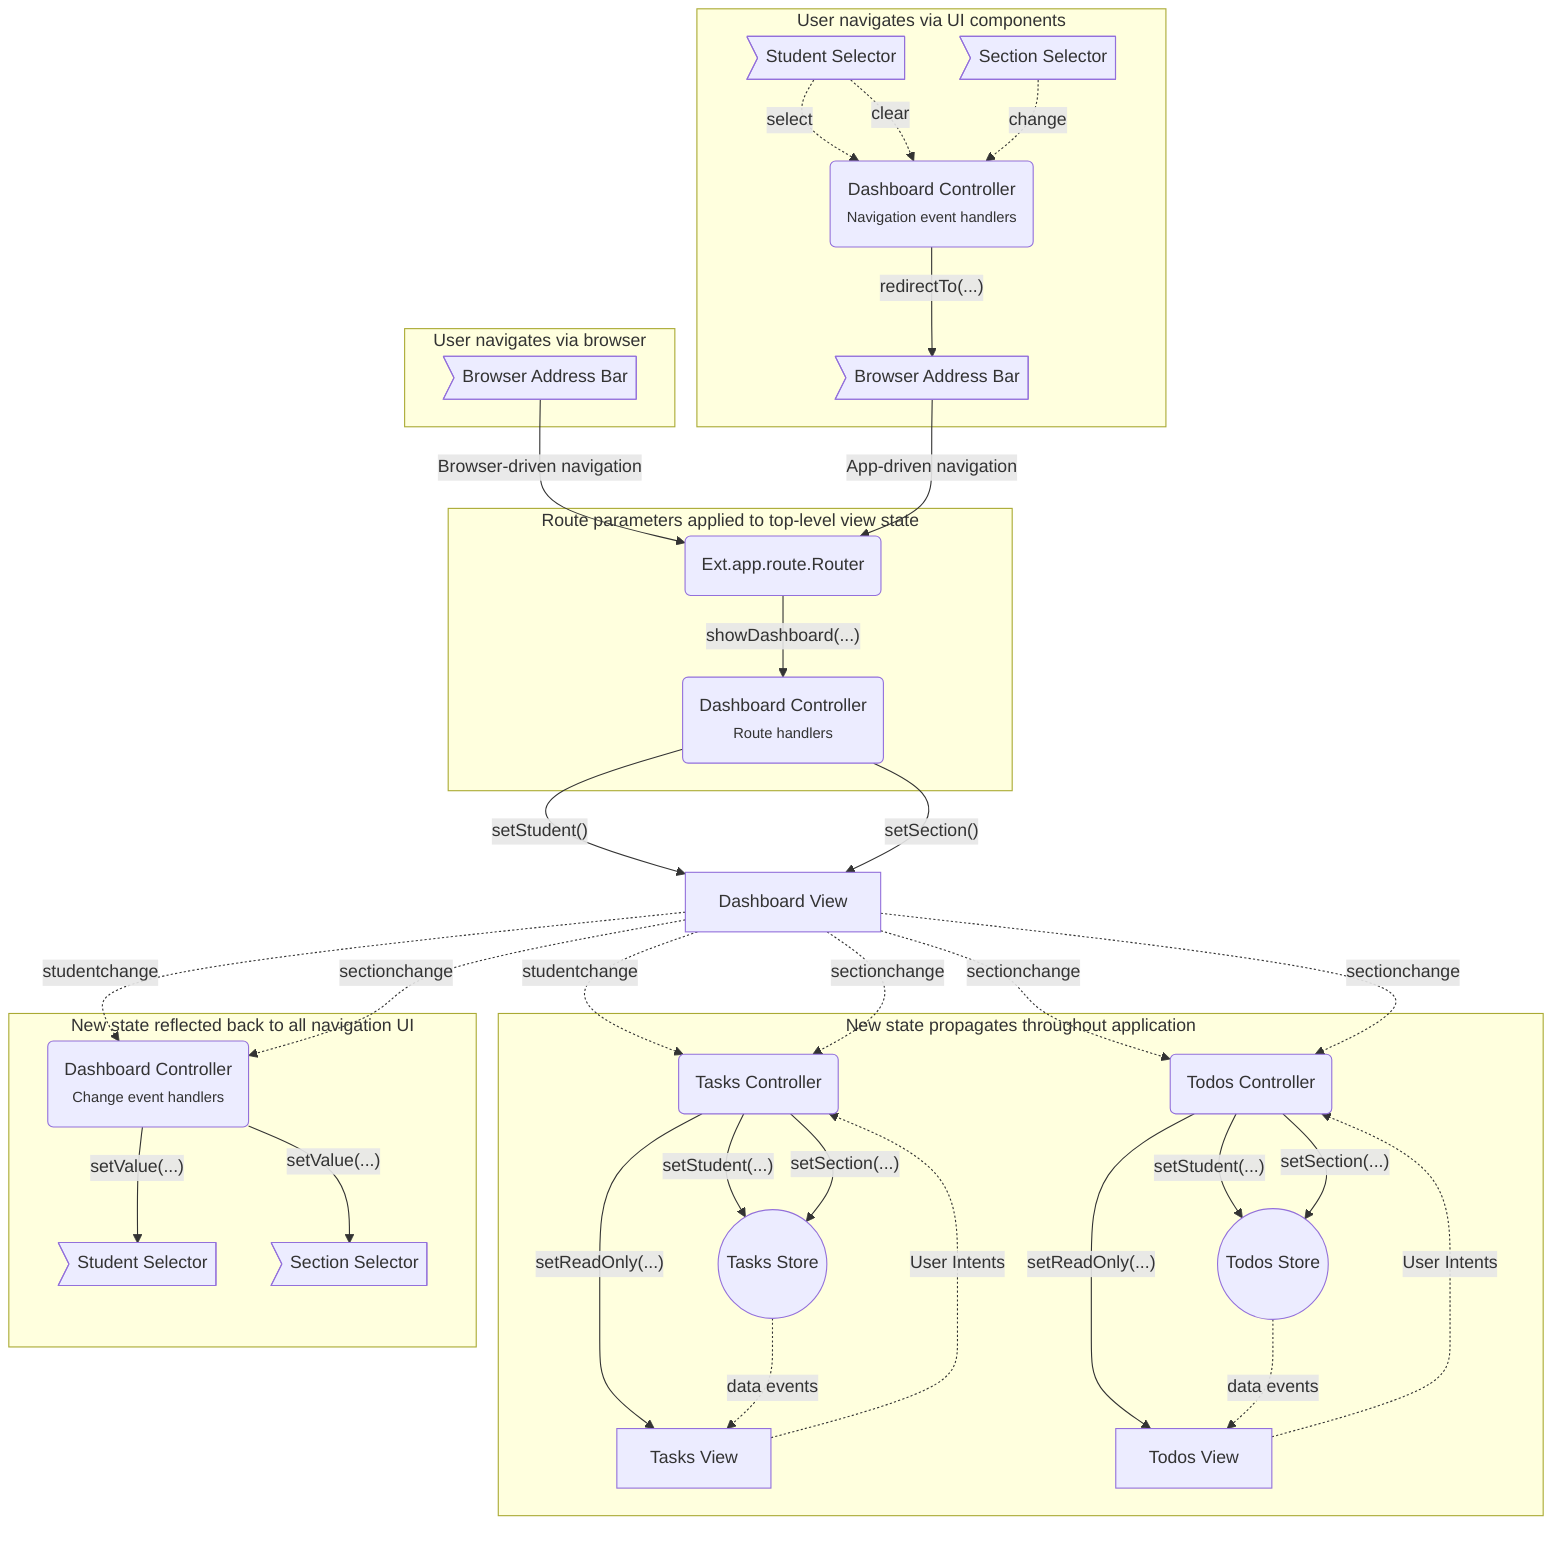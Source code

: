 graph TD
    VIEW_MAIN[Dashboard View]

    NAV_USER_HASH --> |Browser-driven navigation| ROUTER
    NAV_ROUTER_HASH --> |App-driven navigation| ROUTER

    CTRL_DASH_ROUTER --> |"setStudent()"| VIEW_MAIN
    CTRL_DASH_ROUTER --> |"setSection()"| VIEW_MAIN

    VIEW_MAIN -.-> |studentchange| CTRL_DASH_CHANGE
    VIEW_MAIN -.-> |sectionchange| CTRL_DASH_CHANGE
    VIEW_MAIN -.-> |studentchange| CTRL_TASKS
    VIEW_MAIN -.-> |sectionchange| CTRL_TASKS
    VIEW_MAIN -.-> |sectionchange| CTRL_TODOS
    VIEW_MAIN -.-> |sectionchange| CTRL_TODOS


    subgraph User navigates via browser
        NAV_USER_HASH>Browser Address Bar]
    end

    subgraph User navigates via UI components
        NAV_STUDENT_IN>Student Selector]
        NAV_SECTION_IN>Section Selector]
        CTRL_MAIN_NAV("Dashboard Controller<br><small>Navigation event handlers</small>")

        NAV_STUDENT_IN -.-> |select| CTRL_MAIN_NAV
        NAV_STUDENT_IN -.-> |clear| CTRL_MAIN_NAV
        NAV_SECTION_IN -.-> |change| CTRL_MAIN_NAV

        CTRL_MAIN_NAV --> |"redirectTo(...)"| NAV_ROUTER_HASH
    end

    subgraph Route parameters applied to top-level view state
        NAV_ROUTER_HASH>Browser Address Bar]
        ROUTER(Ext.app.route.Router)
        CTRL_DASH_ROUTER("Dashboard Controller<br><small>Route handlers</small>")

        ROUTER --> |"showDashboard(...)"| CTRL_DASH_ROUTER
    end

    subgraph New state propagates throughout application
        CTRL_TASKS("Tasks Controller")
        CTRL_TODOS("Todos Controller")
        STORE_TASKS((Tasks Store))
        STORE_TODOS((Todos Store))
        VIEW_TASKS[Tasks View]
        VIEW_TODOS[Todos View]

        CTRL_TASKS --> |"setReadOnly(...)"| VIEW_TASKS
        CTRL_TASKS --> |"setStudent(...)"| STORE_TASKS
        CTRL_TASKS --> |"setSection(...)"| STORE_TASKS

        CTRL_TODOS --> |"setReadOnly(...)"| VIEW_TODOS
        CTRL_TODOS --> |"setStudent(...)"| STORE_TODOS
        CTRL_TODOS --> |"setSection(...)"| STORE_TODOS

        STORE_TASKS -.-> |data events| VIEW_TASKS
        STORE_TODOS -.-> |data events| VIEW_TODOS

        VIEW_TASKS -.-> |User Intents| CTRL_TASKS
        VIEW_TODOS -.-> |User Intents| CTRL_TODOS
    end

    subgraph New state reflected back to all navigation UI
        CTRL_DASH_CHANGE("Dashboard Controller<br><small>Change event handlers</small>")
        NAV_STUDENT_OUT>Student Selector]
        NAV_SECTION_OUT>Section Selector]

        CTRL_DASH_CHANGE --> |"setValue(...)"| NAV_STUDENT_OUT
        CTRL_DASH_CHANGE --> |"setValue(...)"| NAV_SECTION_OUT
    end